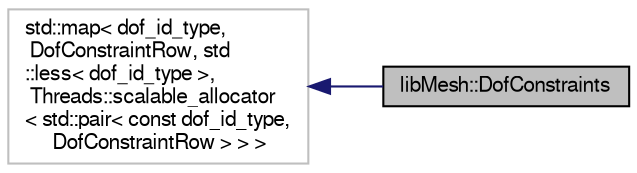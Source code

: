 digraph "libMesh::DofConstraints"
{
  edge [fontname="FreeSans",fontsize="10",labelfontname="FreeSans",labelfontsize="10"];
  node [fontname="FreeSans",fontsize="10",shape=record];
  rankdir="LR";
  Node1 [label="libMesh::DofConstraints",height=0.2,width=0.4,color="black", fillcolor="grey75", style="filled", fontcolor="black"];
  Node2 -> Node1 [dir="back",color="midnightblue",fontsize="10",style="solid",fontname="FreeSans"];
  Node2 [label="std::map\< dof_id_type,\l DofConstraintRow, std\l::less\< dof_id_type \>,\l Threads::scalable_allocator\l\< std::pair\< const dof_id_type,\l DofConstraintRow \> \> \>",height=0.2,width=0.4,color="grey75", fillcolor="white", style="filled"];
}

